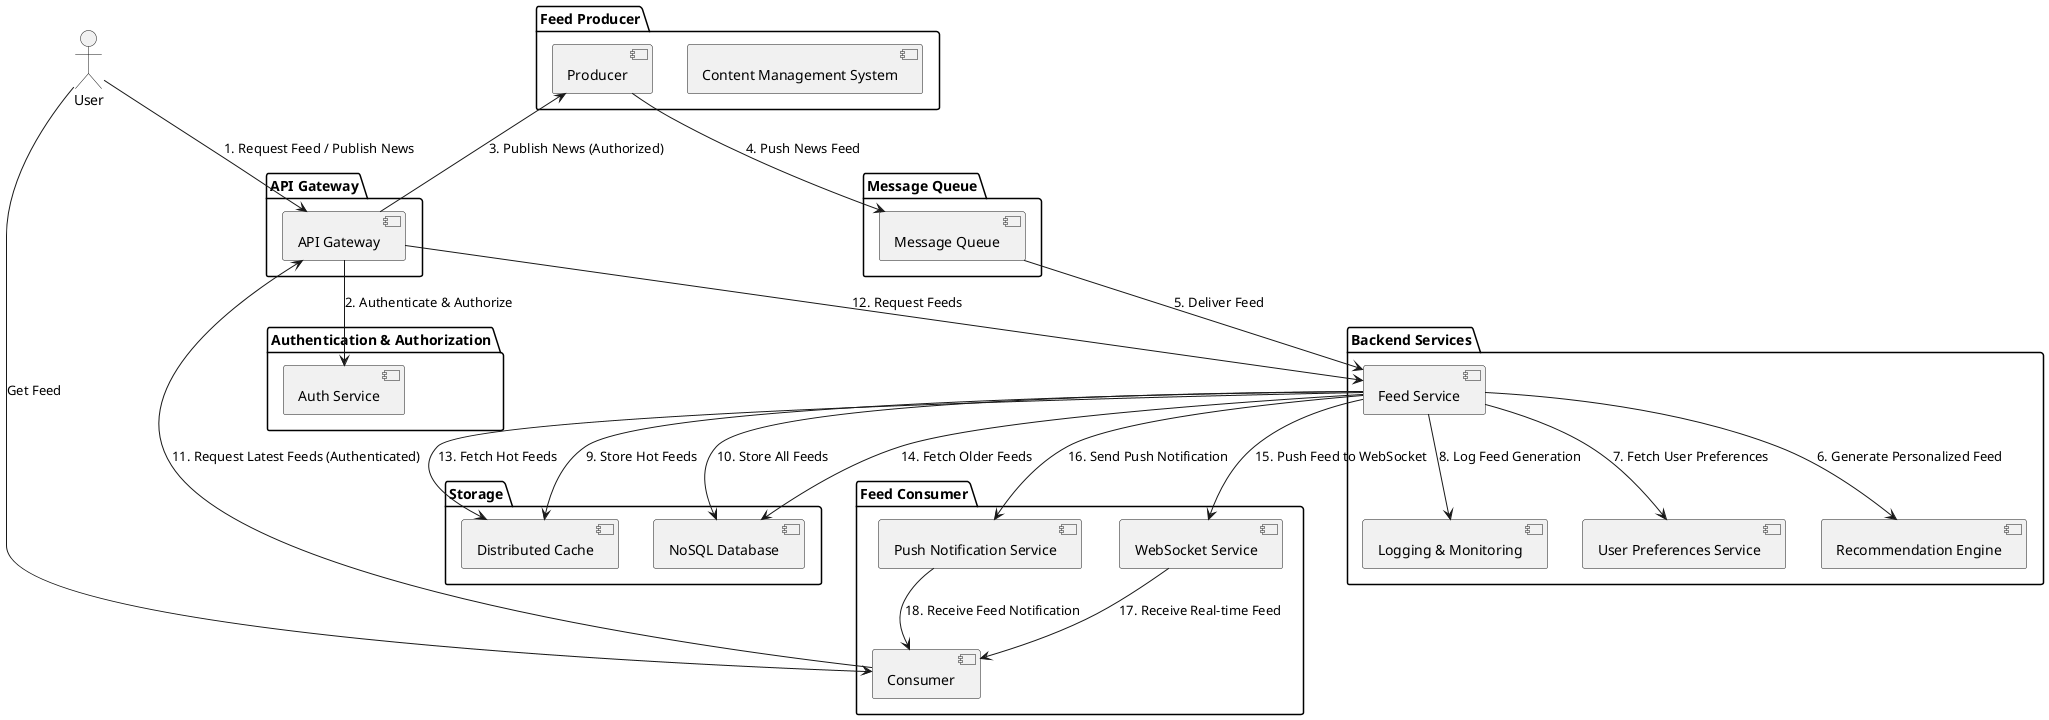 @startuml
actor User

package "API Gateway" {
  [API Gateway] as APIGW
}

package "Authentication & Authorization" {
  [Auth Service] as AuthService
}

package "Feed Producer" {
  [Content Management System] as CMS
  [Producer] as Producer
}

package "Message Queue" {
  [Message Queue] as MQ
}

package "Backend Services" {
  [Feed Service] as FeedService
  [User Preferences Service] as PrefService
  [Recommendation Engine] as RecEngine
  [Logging & Monitoring] as Logging
}

package "Storage" {
  [Distributed Cache] as Cache
  [NoSQL Database] as Database
}

package "Feed Consumer" {
  [WebSocket Service] as WSService
  [Push Notification Service] as PushService
  [Consumer] as Consumer
  User --> Consumer : "Get Feed"
}

' API Gateway manages incoming requests
User --> APIGW : "1. Request Feed / Publish News"
APIGW --> AuthService : "2. Authenticate & Authorize"
APIGW --> Producer : "3. Publish News (Authorized)"
Producer --> MQ : "4. Push News Feed"

' Backend services manage feed generation, personalization, and storage
MQ --> FeedService : "5. Deliver Feed"
FeedService --> RecEngine : "6. Generate Personalized Feed"
FeedService --> PrefService : "7. Fetch User Preferences"
FeedService --> Logging : "8. Log Feed Generation"
FeedService --> Cache : "9. Store Hot Feeds"
FeedService --> Database : "10. Store All Feeds"

' Consumer fetches or receives feeds
Consumer --> APIGW : "11. Request Latest Feeds (Authenticated)"
APIGW --> FeedService : "12. Request Feeds"
FeedService --> Cache : "13. Fetch Hot Feeds"
FeedService --> Database : "14. Fetch Older Feeds"

' Push and real-time updates to consumers
FeedService --> WSService : "15. Push Feed to WebSocket"
FeedService --> PushService : "16. Send Push Notification"
WSService --> Consumer : "17. Receive Real-time Feed"
PushService --> Consumer : "18. Receive Feed Notification"

@enduml
